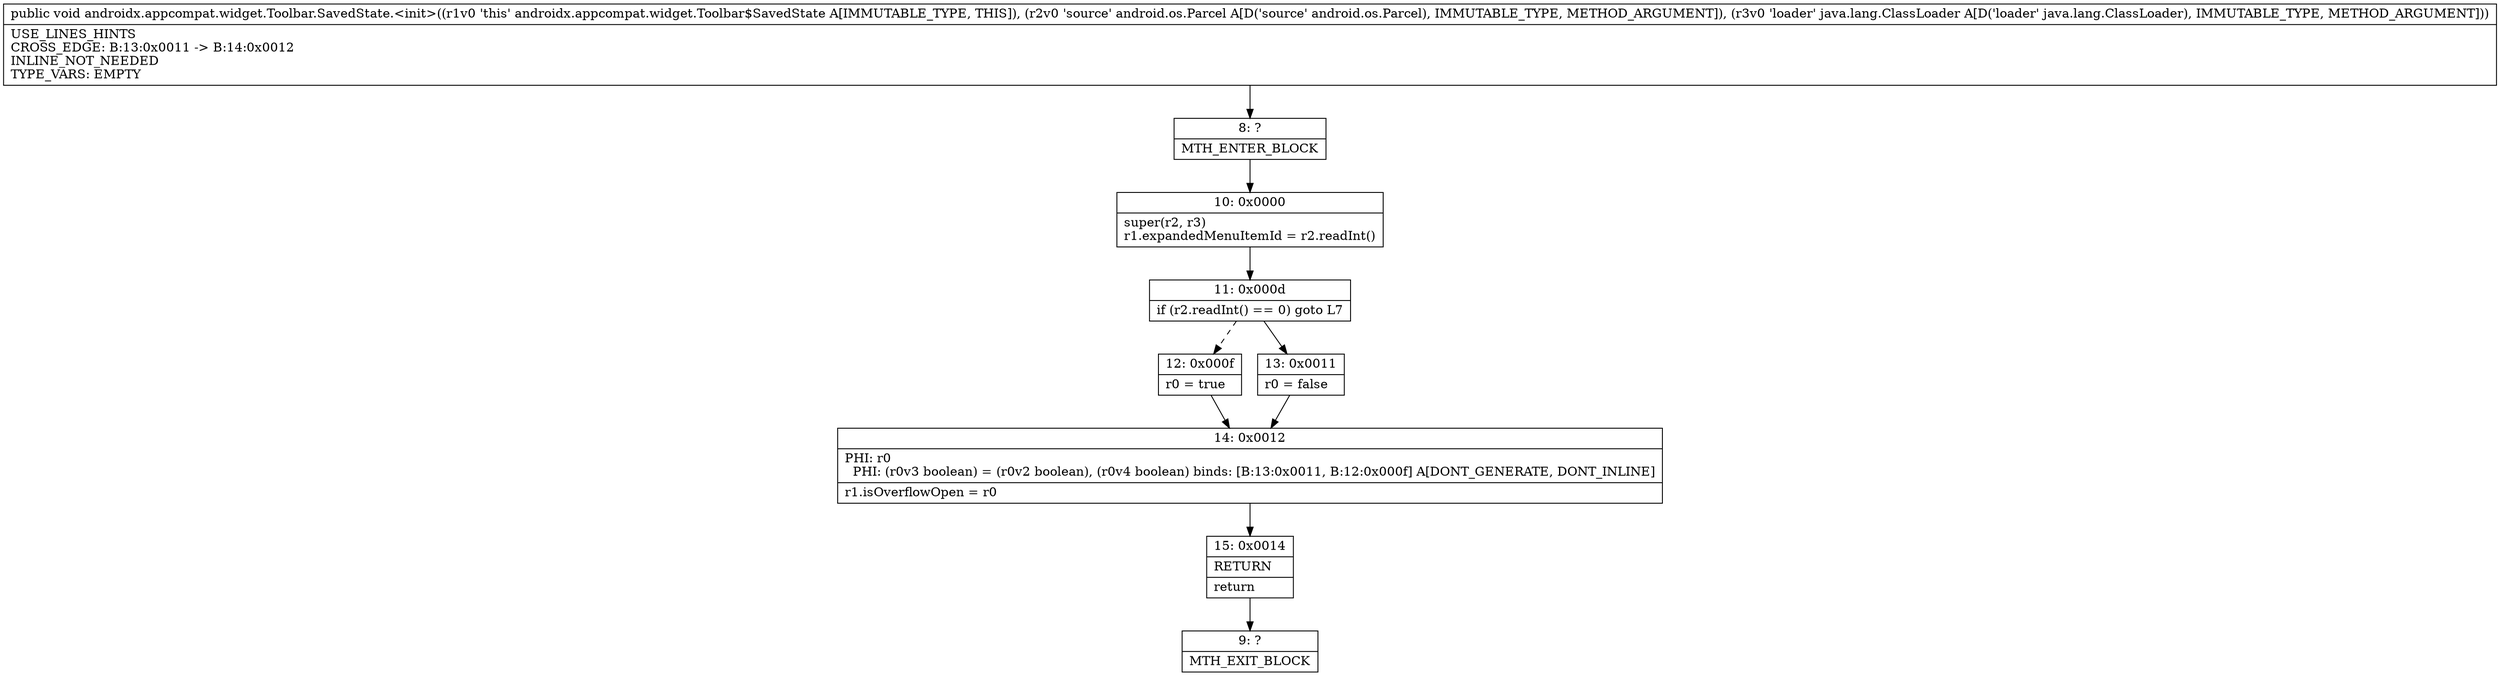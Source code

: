 digraph "CFG forandroidx.appcompat.widget.Toolbar.SavedState.\<init\>(Landroid\/os\/Parcel;Ljava\/lang\/ClassLoader;)V" {
Node_8 [shape=record,label="{8\:\ ?|MTH_ENTER_BLOCK\l}"];
Node_10 [shape=record,label="{10\:\ 0x0000|super(r2, r3)\lr1.expandedMenuItemId = r2.readInt()\l}"];
Node_11 [shape=record,label="{11\:\ 0x000d|if (r2.readInt() == 0) goto L7\l}"];
Node_12 [shape=record,label="{12\:\ 0x000f|r0 = true\l}"];
Node_14 [shape=record,label="{14\:\ 0x0012|PHI: r0 \l  PHI: (r0v3 boolean) = (r0v2 boolean), (r0v4 boolean) binds: [B:13:0x0011, B:12:0x000f] A[DONT_GENERATE, DONT_INLINE]\l|r1.isOverflowOpen = r0\l}"];
Node_15 [shape=record,label="{15\:\ 0x0014|RETURN\l|return\l}"];
Node_9 [shape=record,label="{9\:\ ?|MTH_EXIT_BLOCK\l}"];
Node_13 [shape=record,label="{13\:\ 0x0011|r0 = false\l}"];
MethodNode[shape=record,label="{public void androidx.appcompat.widget.Toolbar.SavedState.\<init\>((r1v0 'this' androidx.appcompat.widget.Toolbar$SavedState A[IMMUTABLE_TYPE, THIS]), (r2v0 'source' android.os.Parcel A[D('source' android.os.Parcel), IMMUTABLE_TYPE, METHOD_ARGUMENT]), (r3v0 'loader' java.lang.ClassLoader A[D('loader' java.lang.ClassLoader), IMMUTABLE_TYPE, METHOD_ARGUMENT]))  | USE_LINES_HINTS\lCROSS_EDGE: B:13:0x0011 \-\> B:14:0x0012\lINLINE_NOT_NEEDED\lTYPE_VARS: EMPTY\l}"];
MethodNode -> Node_8;Node_8 -> Node_10;
Node_10 -> Node_11;
Node_11 -> Node_12[style=dashed];
Node_11 -> Node_13;
Node_12 -> Node_14;
Node_14 -> Node_15;
Node_15 -> Node_9;
Node_13 -> Node_14;
}

